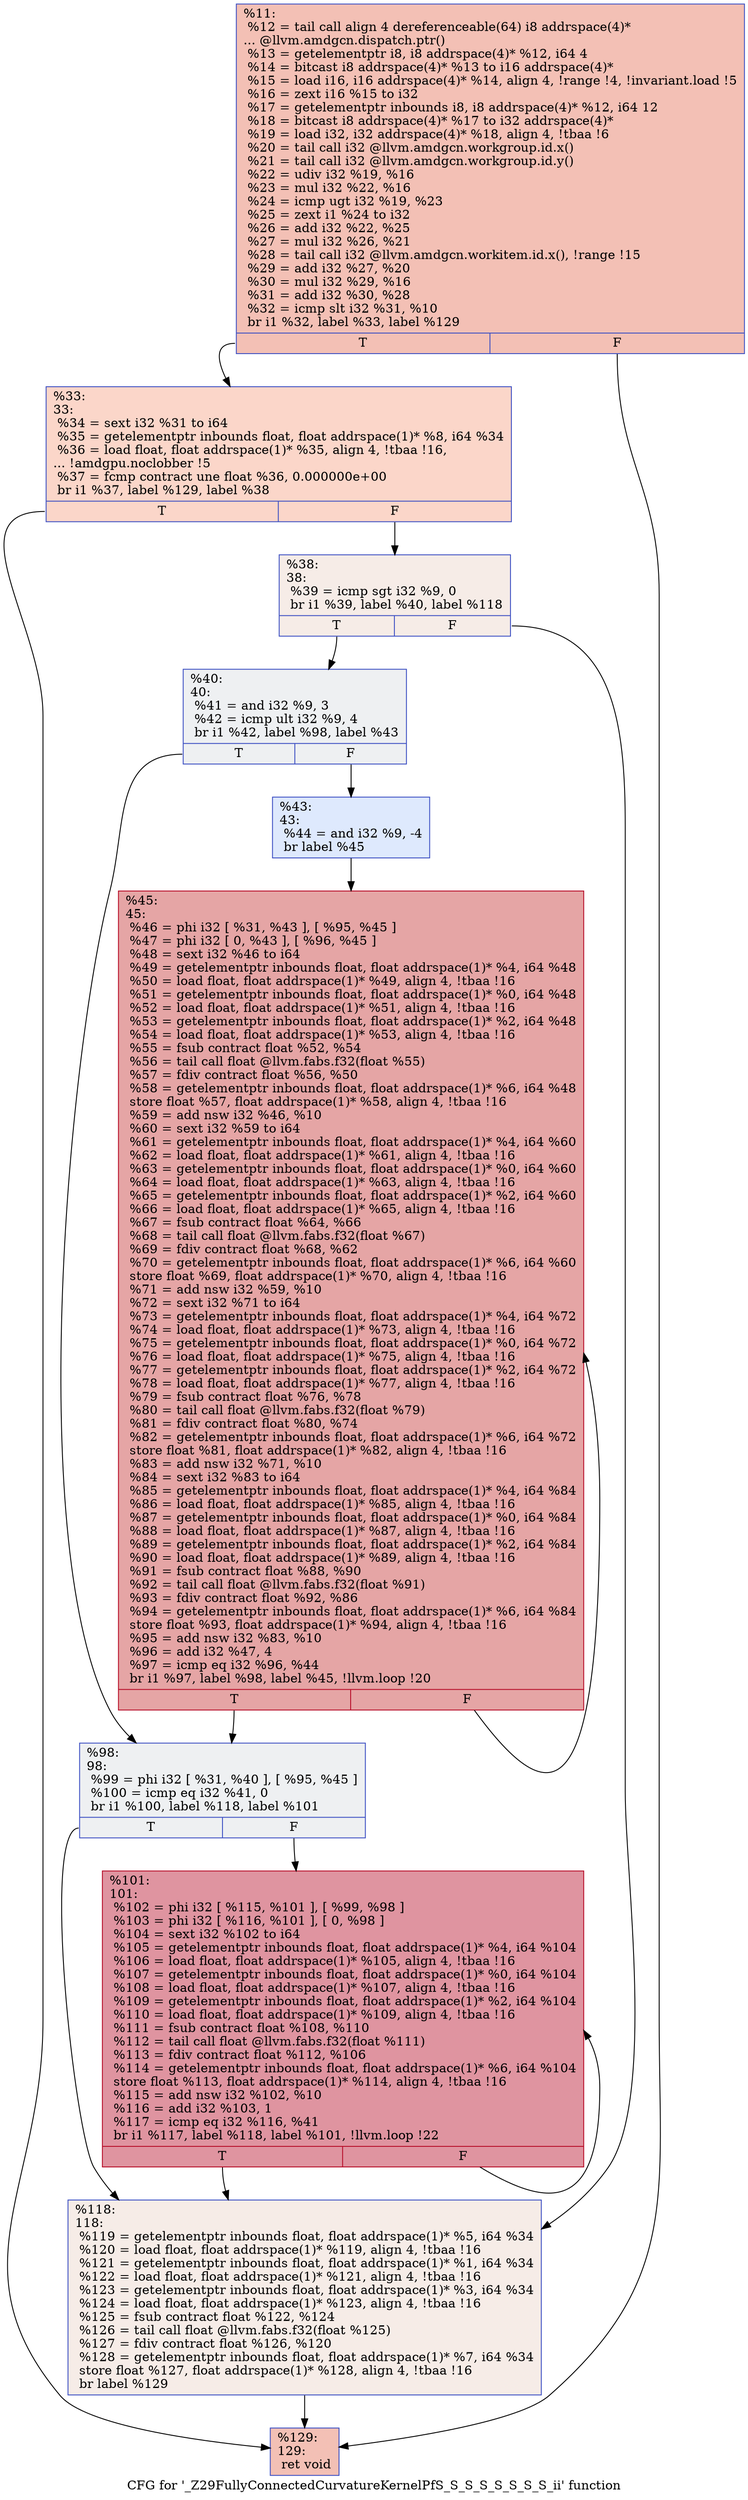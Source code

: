 digraph "CFG for '_Z29FullyConnectedCurvatureKernelPfS_S_S_S_S_S_S_S_ii' function" {
	label="CFG for '_Z29FullyConnectedCurvatureKernelPfS_S_S_S_S_S_S_S_ii' function";

	Node0x4d001f0 [shape=record,color="#3d50c3ff", style=filled, fillcolor="#e5705870",label="{%11:\l  %12 = tail call align 4 dereferenceable(64) i8 addrspace(4)*\l... @llvm.amdgcn.dispatch.ptr()\l  %13 = getelementptr i8, i8 addrspace(4)* %12, i64 4\l  %14 = bitcast i8 addrspace(4)* %13 to i16 addrspace(4)*\l  %15 = load i16, i16 addrspace(4)* %14, align 4, !range !4, !invariant.load !5\l  %16 = zext i16 %15 to i32\l  %17 = getelementptr inbounds i8, i8 addrspace(4)* %12, i64 12\l  %18 = bitcast i8 addrspace(4)* %17 to i32 addrspace(4)*\l  %19 = load i32, i32 addrspace(4)* %18, align 4, !tbaa !6\l  %20 = tail call i32 @llvm.amdgcn.workgroup.id.x()\l  %21 = tail call i32 @llvm.amdgcn.workgroup.id.y()\l  %22 = udiv i32 %19, %16\l  %23 = mul i32 %22, %16\l  %24 = icmp ugt i32 %19, %23\l  %25 = zext i1 %24 to i32\l  %26 = add i32 %22, %25\l  %27 = mul i32 %26, %21\l  %28 = tail call i32 @llvm.amdgcn.workitem.id.x(), !range !15\l  %29 = add i32 %27, %20\l  %30 = mul i32 %29, %16\l  %31 = add i32 %30, %28\l  %32 = icmp slt i32 %31, %10\l  br i1 %32, label %33, label %129\l|{<s0>T|<s1>F}}"];
	Node0x4d001f0:s0 -> Node0x4d02560;
	Node0x4d001f0:s1 -> Node0x4d025f0;
	Node0x4d02560 [shape=record,color="#3d50c3ff", style=filled, fillcolor="#f6a38570",label="{%33:\l33:                                               \l  %34 = sext i32 %31 to i64\l  %35 = getelementptr inbounds float, float addrspace(1)* %8, i64 %34\l  %36 = load float, float addrspace(1)* %35, align 4, !tbaa !16,\l... !amdgpu.noclobber !5\l  %37 = fcmp contract une float %36, 0.000000e+00\l  br i1 %37, label %129, label %38\l|{<s0>T|<s1>F}}"];
	Node0x4d02560:s0 -> Node0x4d025f0;
	Node0x4d02560:s1 -> Node0x4d04cd0;
	Node0x4d04cd0 [shape=record,color="#3d50c3ff", style=filled, fillcolor="#ead5c970",label="{%38:\l38:                                               \l  %39 = icmp sgt i32 %9, 0\l  br i1 %39, label %40, label %118\l|{<s0>T|<s1>F}}"];
	Node0x4d04cd0:s0 -> Node0x4d04ea0;
	Node0x4d04cd0:s1 -> Node0x4d04ef0;
	Node0x4d04ea0 [shape=record,color="#3d50c3ff", style=filled, fillcolor="#d9dce170",label="{%40:\l40:                                               \l  %41 = and i32 %9, 3\l  %42 = icmp ult i32 %9, 4\l  br i1 %42, label %98, label %43\l|{<s0>T|<s1>F}}"];
	Node0x4d04ea0:s0 -> Node0x4d05180;
	Node0x4d04ea0:s1 -> Node0x4d051d0;
	Node0x4d051d0 [shape=record,color="#3d50c3ff", style=filled, fillcolor="#b5cdfa70",label="{%43:\l43:                                               \l  %44 = and i32 %9, -4\l  br label %45\l}"];
	Node0x4d051d0 -> Node0x4d053d0;
	Node0x4d053d0 [shape=record,color="#b70d28ff", style=filled, fillcolor="#c5333470",label="{%45:\l45:                                               \l  %46 = phi i32 [ %31, %43 ], [ %95, %45 ]\l  %47 = phi i32 [ 0, %43 ], [ %96, %45 ]\l  %48 = sext i32 %46 to i64\l  %49 = getelementptr inbounds float, float addrspace(1)* %4, i64 %48\l  %50 = load float, float addrspace(1)* %49, align 4, !tbaa !16\l  %51 = getelementptr inbounds float, float addrspace(1)* %0, i64 %48\l  %52 = load float, float addrspace(1)* %51, align 4, !tbaa !16\l  %53 = getelementptr inbounds float, float addrspace(1)* %2, i64 %48\l  %54 = load float, float addrspace(1)* %53, align 4, !tbaa !16\l  %55 = fsub contract float %52, %54\l  %56 = tail call float @llvm.fabs.f32(float %55)\l  %57 = fdiv contract float %56, %50\l  %58 = getelementptr inbounds float, float addrspace(1)* %6, i64 %48\l  store float %57, float addrspace(1)* %58, align 4, !tbaa !16\l  %59 = add nsw i32 %46, %10\l  %60 = sext i32 %59 to i64\l  %61 = getelementptr inbounds float, float addrspace(1)* %4, i64 %60\l  %62 = load float, float addrspace(1)* %61, align 4, !tbaa !16\l  %63 = getelementptr inbounds float, float addrspace(1)* %0, i64 %60\l  %64 = load float, float addrspace(1)* %63, align 4, !tbaa !16\l  %65 = getelementptr inbounds float, float addrspace(1)* %2, i64 %60\l  %66 = load float, float addrspace(1)* %65, align 4, !tbaa !16\l  %67 = fsub contract float %64, %66\l  %68 = tail call float @llvm.fabs.f32(float %67)\l  %69 = fdiv contract float %68, %62\l  %70 = getelementptr inbounds float, float addrspace(1)* %6, i64 %60\l  store float %69, float addrspace(1)* %70, align 4, !tbaa !16\l  %71 = add nsw i32 %59, %10\l  %72 = sext i32 %71 to i64\l  %73 = getelementptr inbounds float, float addrspace(1)* %4, i64 %72\l  %74 = load float, float addrspace(1)* %73, align 4, !tbaa !16\l  %75 = getelementptr inbounds float, float addrspace(1)* %0, i64 %72\l  %76 = load float, float addrspace(1)* %75, align 4, !tbaa !16\l  %77 = getelementptr inbounds float, float addrspace(1)* %2, i64 %72\l  %78 = load float, float addrspace(1)* %77, align 4, !tbaa !16\l  %79 = fsub contract float %76, %78\l  %80 = tail call float @llvm.fabs.f32(float %79)\l  %81 = fdiv contract float %80, %74\l  %82 = getelementptr inbounds float, float addrspace(1)* %6, i64 %72\l  store float %81, float addrspace(1)* %82, align 4, !tbaa !16\l  %83 = add nsw i32 %71, %10\l  %84 = sext i32 %83 to i64\l  %85 = getelementptr inbounds float, float addrspace(1)* %4, i64 %84\l  %86 = load float, float addrspace(1)* %85, align 4, !tbaa !16\l  %87 = getelementptr inbounds float, float addrspace(1)* %0, i64 %84\l  %88 = load float, float addrspace(1)* %87, align 4, !tbaa !16\l  %89 = getelementptr inbounds float, float addrspace(1)* %2, i64 %84\l  %90 = load float, float addrspace(1)* %89, align 4, !tbaa !16\l  %91 = fsub contract float %88, %90\l  %92 = tail call float @llvm.fabs.f32(float %91)\l  %93 = fdiv contract float %92, %86\l  %94 = getelementptr inbounds float, float addrspace(1)* %6, i64 %84\l  store float %93, float addrspace(1)* %94, align 4, !tbaa !16\l  %95 = add nsw i32 %83, %10\l  %96 = add i32 %47, 4\l  %97 = icmp eq i32 %96, %44\l  br i1 %97, label %98, label %45, !llvm.loop !20\l|{<s0>T|<s1>F}}"];
	Node0x4d053d0:s0 -> Node0x4d05180;
	Node0x4d053d0:s1 -> Node0x4d053d0;
	Node0x4d05180 [shape=record,color="#3d50c3ff", style=filled, fillcolor="#d9dce170",label="{%98:\l98:                                               \l  %99 = phi i32 [ %31, %40 ], [ %95, %45 ]\l  %100 = icmp eq i32 %41, 0\l  br i1 %100, label %118, label %101\l|{<s0>T|<s1>F}}"];
	Node0x4d05180:s0 -> Node0x4d04ef0;
	Node0x4d05180:s1 -> Node0x4d081b0;
	Node0x4d081b0 [shape=record,color="#b70d28ff", style=filled, fillcolor="#b70d2870",label="{%101:\l101:                                              \l  %102 = phi i32 [ %115, %101 ], [ %99, %98 ]\l  %103 = phi i32 [ %116, %101 ], [ 0, %98 ]\l  %104 = sext i32 %102 to i64\l  %105 = getelementptr inbounds float, float addrspace(1)* %4, i64 %104\l  %106 = load float, float addrspace(1)* %105, align 4, !tbaa !16\l  %107 = getelementptr inbounds float, float addrspace(1)* %0, i64 %104\l  %108 = load float, float addrspace(1)* %107, align 4, !tbaa !16\l  %109 = getelementptr inbounds float, float addrspace(1)* %2, i64 %104\l  %110 = load float, float addrspace(1)* %109, align 4, !tbaa !16\l  %111 = fsub contract float %108, %110\l  %112 = tail call float @llvm.fabs.f32(float %111)\l  %113 = fdiv contract float %112, %106\l  %114 = getelementptr inbounds float, float addrspace(1)* %6, i64 %104\l  store float %113, float addrspace(1)* %114, align 4, !tbaa !16\l  %115 = add nsw i32 %102, %10\l  %116 = add i32 %103, 1\l  %117 = icmp eq i32 %116, %41\l  br i1 %117, label %118, label %101, !llvm.loop !22\l|{<s0>T|<s1>F}}"];
	Node0x4d081b0:s0 -> Node0x4d04ef0;
	Node0x4d081b0:s1 -> Node0x4d081b0;
	Node0x4d04ef0 [shape=record,color="#3d50c3ff", style=filled, fillcolor="#ead5c970",label="{%118:\l118:                                              \l  %119 = getelementptr inbounds float, float addrspace(1)* %5, i64 %34\l  %120 = load float, float addrspace(1)* %119, align 4, !tbaa !16\l  %121 = getelementptr inbounds float, float addrspace(1)* %1, i64 %34\l  %122 = load float, float addrspace(1)* %121, align 4, !tbaa !16\l  %123 = getelementptr inbounds float, float addrspace(1)* %3, i64 %34\l  %124 = load float, float addrspace(1)* %123, align 4, !tbaa !16\l  %125 = fsub contract float %122, %124\l  %126 = tail call float @llvm.fabs.f32(float %125)\l  %127 = fdiv contract float %126, %120\l  %128 = getelementptr inbounds float, float addrspace(1)* %7, i64 %34\l  store float %127, float addrspace(1)* %128, align 4, !tbaa !16\l  br label %129\l}"];
	Node0x4d04ef0 -> Node0x4d025f0;
	Node0x4d025f0 [shape=record,color="#3d50c3ff", style=filled, fillcolor="#e5705870",label="{%129:\l129:                                              \l  ret void\l}"];
}
